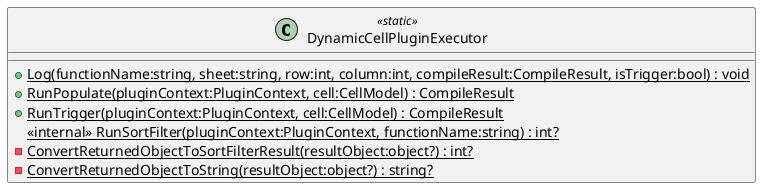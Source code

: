 @startuml
class DynamicCellPluginExecutor <<static>> {
    + {static} Log(functionName:string, sheet:string, row:int, column:int, compileResult:CompileResult, isTrigger:bool) : void
    + {static} RunPopulate(pluginContext:PluginContext, cell:CellModel) : CompileResult
    + {static} RunTrigger(pluginContext:PluginContext, cell:CellModel) : CompileResult
    <<internal>> {static} RunSortFilter(pluginContext:PluginContext, functionName:string) : int?
    - {static} ConvertReturnedObjectToSortFilterResult(resultObject:object?) : int?
    - {static} ConvertReturnedObjectToString(resultObject:object?) : string?
}
@enduml
